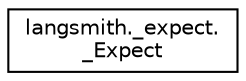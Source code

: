 digraph "Graphical Class Hierarchy"
{
 // LATEX_PDF_SIZE
  edge [fontname="Helvetica",fontsize="10",labelfontname="Helvetica",labelfontsize="10"];
  node [fontname="Helvetica",fontsize="10",shape=record];
  rankdir="LR";
  Node0 [label="langsmith._expect.\l_Expect",height=0.2,width=0.4,color="black", fillcolor="white", style="filled",URL="$classlangsmith_1_1__expect_1_1__Expect.html",tooltip=" "];
}
